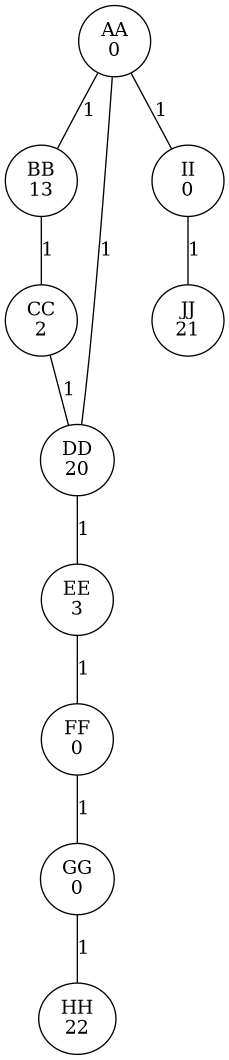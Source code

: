 @startdot
graph valves {
BB [label="BB\n13"]
DD [label="DD\n20"]
FF [label="FF\n0"]
HH [label="HH\n22"]
JJ [label="JJ\n21"]
AA [label="AA\n0"]
CC [label="CC\n2"]
EE [label="EE\n3"]
GG [label="GG\n0"]
II [label="II\n0"]
AA -- DD [label="1"]
AA -- II [label="1"]
AA -- BB [label="1"]
BB -- CC [label="1"]
CC -- DD [label="1"]
DD -- EE [label="1"]
EE -- FF [label="1"]
FF -- GG [label="1"]
GG -- HH [label="1"]
II -- JJ [label="1"]
}


@enddot